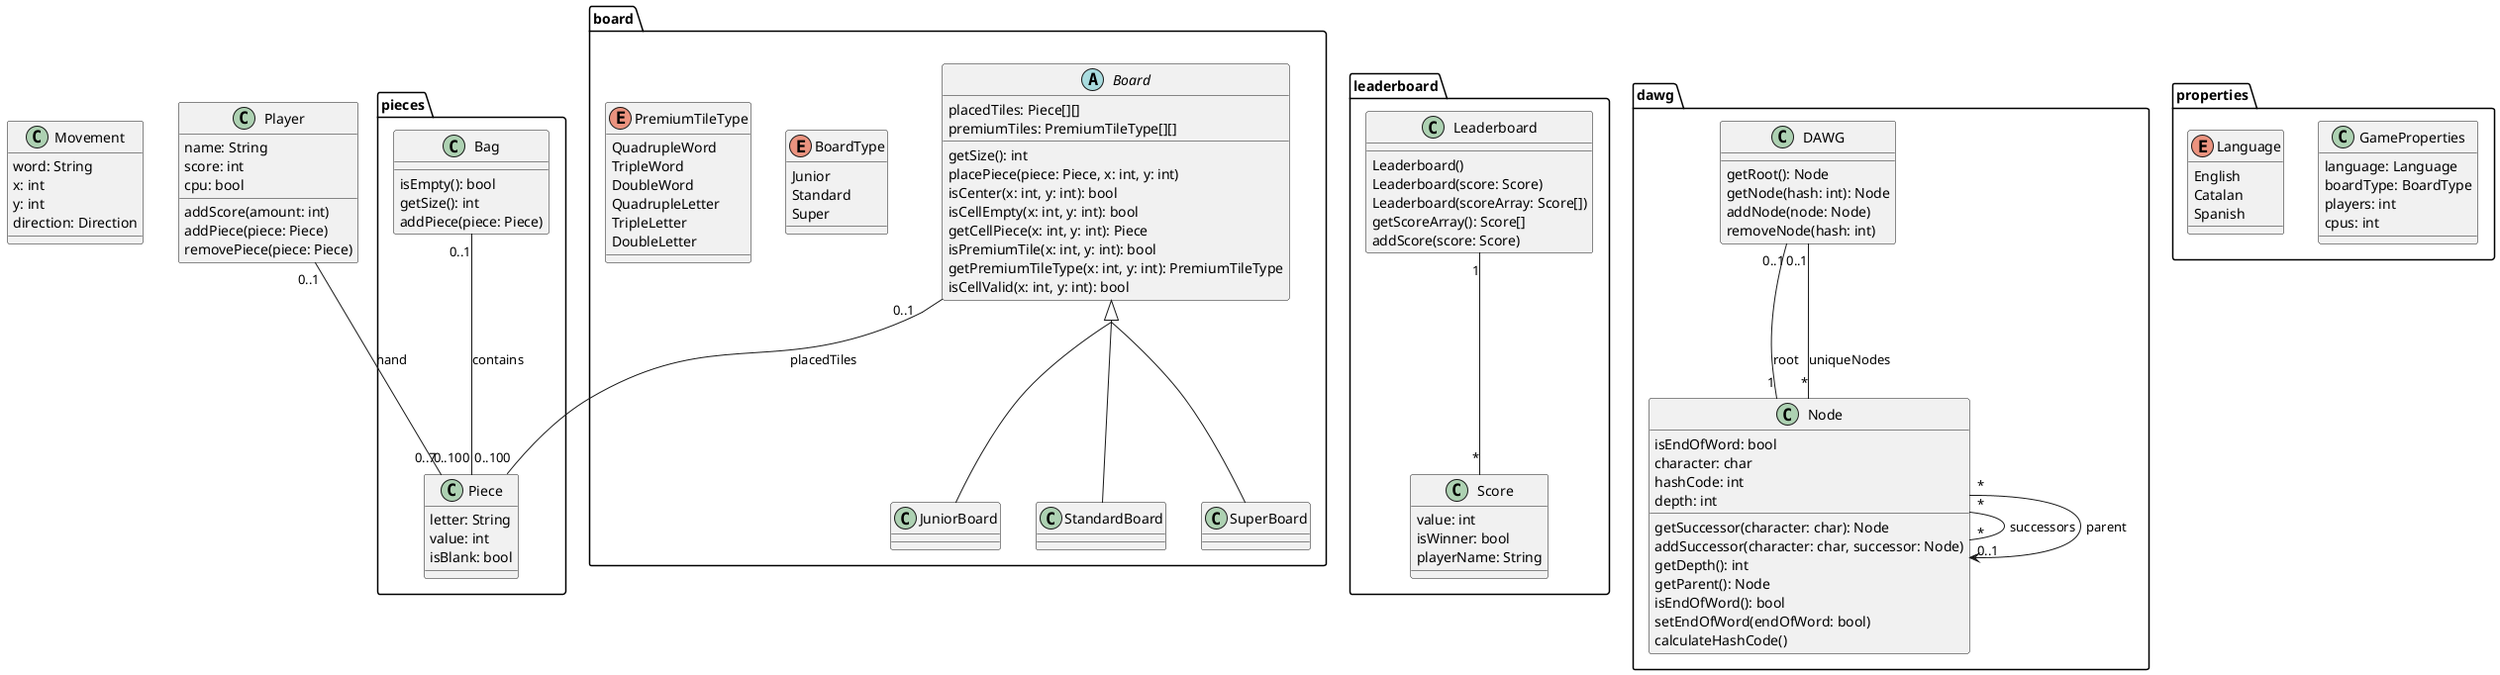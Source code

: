 @startuml
skinparam groupInheritance 2

package board {
    abstract class Board {
        placedTiles: Piece[][]
        premiumTiles: PremiumTileType[][]

        getSize(): int
        placePiece(piece: Piece, x: int, y: int)
        isCenter(x: int, y: int): bool
        isCellEmpty(x: int, y: int): bool
        getCellPiece(x: int, y: int): Piece
        isPremiumTile(x: int, y: int): bool
        getPremiumTileType(x: int, y: int): PremiumTileType
        isCellValid(x: int, y: int): bool
    }

    class JuniorBoard {
    }

    class StandardBoard {
    }

    class SuperBoard {
    }

    Board <|-- JuniorBoard
    Board <|-- StandardBoard
    Board <|-- SuperBoard

    enum BoardType {
        Junior
        Standard
        Super
    }

    enum PremiumTileType {
        QuadrupleWord
        TripleWord
        DoubleWord
        QuadrupleLetter
        TripleLetter
        DoubleLetter
    }
}

package pieces {
    class Bag {
        isEmpty(): bool
        getSize(): int
        addPiece(piece: Piece)
    }

    class Piece {
        letter: String
        value: int
        isBlank: bool
    }

    Bag "0..1" -- "0..100" Piece : contains
    Board "0..1" -- "0..100" Piece : placedTiles
}

package leaderboard {
    class Leaderboard {
        Leaderboard()
        Leaderboard(score: Score)
        Leaderboard(scoreArray: Score[])
        getScoreArray(): Score[]
        addScore(score: Score)
    }

    class Score {
        value: int
        isWinner: bool
        playerName: String
    }

    Leaderboard "1" -- "*" Score
}

package dawg {
    class DAWG {
        getRoot(): Node
        getNode(hash: int): Node
        addNode(node: Node)
        removeNode(hash: int)
    }

    class Node {
        isEndOfWord: bool
        character: char
        hashCode: int
        depth: int

        getSuccessor(character: char): Node
        addSuccessor(character: char, successor: Node)
        getDepth(): int
        getParent(): Node
        isEndOfWord(): bool
        setEndOfWord(endOfWord: bool)
        calculateHashCode()
    }

    DAWG "0..1" -- "1" Node : root
    DAWG "0..1" -- "*" Node : uniqueNodes

    Node "*" -- "*" Node : successors
    Node "*" --> "0..1" Node : parent
}

package properties {
    class GameProperties {
        language: Language
        boardType: BoardType
        players: int
        cpus: int
    }

    enum Language {
        English
        Catalan
        Spanish
    }
}

class Movement {
    word: String
    x: int
    y: int
    direction: Direction
}

class Player {
    name: String
    score: int
    cpu: bool

    addScore(amount: int)
    addPiece(piece: Piece)
    removePiece(piece: Piece)
}

Player "0..1" -- "0..7" Piece : hand

@enduml